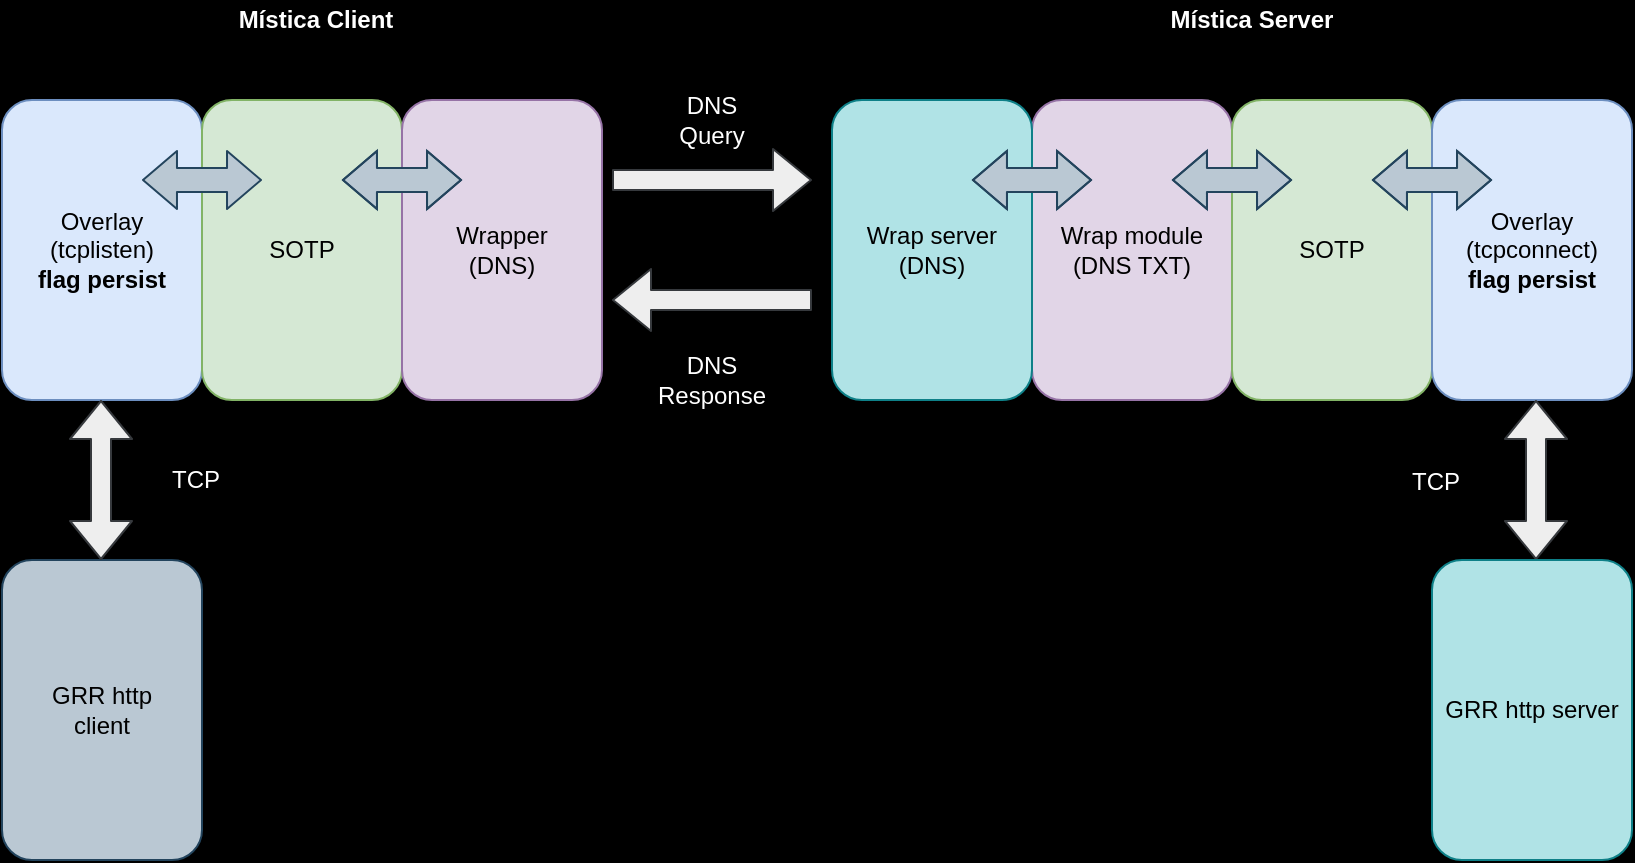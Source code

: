 <mxfile version="13.8.1" type="device"><diagram id="gN9ZJcM1OwQBIt14TIrM" name="Página-1"><mxGraphModel dx="1231" dy="658" grid="1" gridSize="10" guides="1" tooltips="1" connect="1" arrows="1" fold="1" page="1" pageScale="1" pageWidth="827" pageHeight="1169" background="#000000" math="0" shadow="0"><root><mxCell id="0"/><mxCell id="1" parent="0"/><mxCell id="mwf65KeGL6vZm-7nBVwv-1" value="Overlay&lt;br&gt;&lt;div&gt;(tcplisten)&lt;/div&gt;&lt;div&gt;&lt;b&gt;flag persist&lt;/b&gt;&lt;br&gt;&lt;/div&gt;" style="rounded=1;whiteSpace=wrap;html=1;fillColor=#dae8fc;strokeColor=#6c8ebf;" parent="1" vertex="1"><mxGeometry x="233" y="250" width="100" height="150" as="geometry"/></mxCell><mxCell id="mwf65KeGL6vZm-7nBVwv-2" value="SOTP" style="rounded=1;whiteSpace=wrap;html=1;fillColor=#d5e8d4;strokeColor=#82b366;" parent="1" vertex="1"><mxGeometry x="333" y="250" width="100" height="150" as="geometry"/></mxCell><mxCell id="mwf65KeGL6vZm-7nBVwv-3" value="Wrapper&lt;br&gt;(DNS)" style="rounded=1;whiteSpace=wrap;html=1;fillColor=#e1d5e7;strokeColor=#9673a6;" parent="1" vertex="1"><mxGeometry x="433" y="250" width="100" height="150" as="geometry"/></mxCell><mxCell id="mwf65KeGL6vZm-7nBVwv-4" value="Wrap module&lt;br&gt;(DNS TXT)" style="rounded=1;whiteSpace=wrap;html=1;fillColor=#e1d5e7;strokeColor=#9673a6;" parent="1" vertex="1"><mxGeometry x="748" y="250" width="100" height="150" as="geometry"/></mxCell><mxCell id="mwf65KeGL6vZm-7nBVwv-5" value="Wrap server&lt;br&gt;(DNS)" style="rounded=1;whiteSpace=wrap;html=1;fillColor=#b0e3e6;strokeColor=#0e8088;" parent="1" vertex="1"><mxGeometry x="648" y="250" width="100" height="150" as="geometry"/></mxCell><mxCell id="mwf65KeGL6vZm-7nBVwv-6" value="SOTP" style="rounded=1;whiteSpace=wrap;html=1;fillColor=#d5e8d4;strokeColor=#82b366;" parent="1" vertex="1"><mxGeometry x="848" y="250" width="100" height="150" as="geometry"/></mxCell><mxCell id="mwf65KeGL6vZm-7nBVwv-7" value="Overlay&lt;br&gt;&lt;div&gt;(tcpconnect)&lt;b&gt;&lt;br&gt;&lt;/b&gt;&lt;/div&gt;&lt;div&gt;&lt;b&gt;flag persist&lt;/b&gt;&lt;/div&gt;" style="rounded=1;whiteSpace=wrap;html=1;fillColor=#dae8fc;strokeColor=#6c8ebf;" parent="1" vertex="1"><mxGeometry x="948" y="250" width="100" height="150" as="geometry"/></mxCell><mxCell id="mwf65KeGL6vZm-7nBVwv-8" value="" style="shape=flexArrow;endArrow=classic;startArrow=classic;html=1;startWidth=16;startSize=5.33;endWidth=16;endSize=5.33;width=12;fillColor=#bac8d3;strokeColor=#23445d;" parent="1" edge="1"><mxGeometry width="50" height="50" relative="1" as="geometry"><mxPoint x="303" y="290" as="sourcePoint"/><mxPoint x="363" y="290" as="targetPoint"/></mxGeometry></mxCell><mxCell id="mwf65KeGL6vZm-7nBVwv-9" value="" style="shape=flexArrow;endArrow=classic;startArrow=classic;html=1;startWidth=16;startSize=5.33;endWidth=16;endSize=5.33;width=12;fillColor=#bac8d3;strokeColor=#23445d;" parent="1" edge="1"><mxGeometry width="50" height="50" relative="1" as="geometry"><mxPoint x="403" y="290" as="sourcePoint"/><mxPoint x="463" y="290" as="targetPoint"/><Array as="points"><mxPoint x="473" y="290"/></Array></mxGeometry></mxCell><mxCell id="mwf65KeGL6vZm-7nBVwv-10" value="" style="shape=flexArrow;endArrow=classic;startArrow=classic;html=1;startWidth=16;startSize=5.33;endWidth=16;endSize=5.33;width=12;fillColor=#bac8d3;strokeColor=#23445d;" parent="1" edge="1"><mxGeometry width="50" height="50" relative="1" as="geometry"><mxPoint x="718" y="290" as="sourcePoint"/><mxPoint x="778" y="290" as="targetPoint"/><Array as="points"><mxPoint x="788" y="290"/></Array></mxGeometry></mxCell><mxCell id="mwf65KeGL6vZm-7nBVwv-11" value="" style="shape=flexArrow;endArrow=classic;startArrow=classic;html=1;startWidth=16;startSize=5.33;endWidth=16;endSize=5.33;width=12;fillColor=#bac8d3;strokeColor=#23445d;" parent="1" edge="1"><mxGeometry width="50" height="50" relative="1" as="geometry"><mxPoint x="818" y="290" as="sourcePoint"/><mxPoint x="878" y="290" as="targetPoint"/><Array as="points"><mxPoint x="888" y="290"/></Array></mxGeometry></mxCell><mxCell id="mwf65KeGL6vZm-7nBVwv-12" value="" style="shape=flexArrow;endArrow=classic;startArrow=classic;html=1;startWidth=16;startSize=5.33;endWidth=16;endSize=5.33;width=12;fillColor=#bac8d3;strokeColor=#23445d;" parent="1" edge="1"><mxGeometry width="50" height="50" relative="1" as="geometry"><mxPoint x="918" y="290" as="sourcePoint"/><mxPoint x="978" y="290" as="targetPoint"/><Array as="points"><mxPoint x="988" y="290"/></Array></mxGeometry></mxCell><mxCell id="mwf65KeGL6vZm-7nBVwv-13" value="" style="shape=flexArrow;endArrow=classic;html=1;fillColor=#eeeeee;strokeColor=#36393d;" parent="1" edge="1"><mxGeometry width="50" height="50" relative="1" as="geometry"><mxPoint x="538" y="290" as="sourcePoint"/><mxPoint x="638" y="290" as="targetPoint"/></mxGeometry></mxCell><mxCell id="mwf65KeGL6vZm-7nBVwv-14" value="" style="shape=flexArrow;endArrow=classic;html=1;fillColor=#eeeeee;strokeColor=#36393d;startArrow=block;" parent="1" edge="1"><mxGeometry width="50" height="50" relative="1" as="geometry"><mxPoint x="1000" y="400" as="sourcePoint"/><mxPoint x="1000" y="480" as="targetPoint"/></mxGeometry></mxCell><mxCell id="mwf65KeGL6vZm-7nBVwv-15" value="&lt;div&gt;DNS&lt;br&gt;&lt;/div&gt;&lt;div&gt;Query&lt;br&gt;&lt;/div&gt;" style="text;html=1;strokeColor=none;fillColor=none;align=center;verticalAlign=middle;whiteSpace=wrap;rounded=0;fontColor=#FFFFFF;" parent="1" vertex="1"><mxGeometry x="568" y="250" width="40" height="20" as="geometry"/></mxCell><mxCell id="GH5zniFU6GjFgrL16H_U-1" value="&lt;b&gt;Mística Client&lt;/b&gt;" style="text;html=1;strokeColor=none;fillColor=none;align=center;verticalAlign=middle;whiteSpace=wrap;rounded=0;fontColor=#FFFFFF;" parent="1" vertex="1"><mxGeometry x="300" y="200" width="180" height="20" as="geometry"/></mxCell><mxCell id="GH5zniFU6GjFgrL16H_U-2" value="&lt;b&gt;Mística Server&lt;/b&gt;" style="text;html=1;strokeColor=none;fillColor=none;align=center;verticalAlign=middle;whiteSpace=wrap;rounded=0;fontColor=#FFFFFF;" parent="1" vertex="1"><mxGeometry x="768" y="200" width="180" height="20" as="geometry"/></mxCell><mxCell id="GH5zniFU6GjFgrL16H_U-3" value="&lt;div&gt;GRR http&lt;/div&gt;&lt;div&gt;client&lt;/div&gt;" style="rounded=1;whiteSpace=wrap;html=1;fillColor=#bac8d3;strokeColor=#23445d;" parent="1" vertex="1"><mxGeometry x="233" y="480" width="100" height="150" as="geometry"/></mxCell><mxCell id="GH5zniFU6GjFgrL16H_U-5" value="TCP" style="text;html=1;strokeColor=none;fillColor=none;align=center;verticalAlign=middle;whiteSpace=wrap;rounded=0;fontColor=#FFFFFF;" parent="1" vertex="1"><mxGeometry x="310" y="430" width="40" height="20" as="geometry"/></mxCell><mxCell id="GH5zniFU6GjFgrL16H_U-12" value="TCP" style="text;html=1;strokeColor=none;fillColor=none;align=center;verticalAlign=middle;whiteSpace=wrap;rounded=0;fontColor=#FFFFFF;" parent="1" vertex="1"><mxGeometry x="930" y="431" width="40" height="20" as="geometry"/></mxCell><mxCell id="GH5zniFU6GjFgrL16H_U-13" value="GRR http server" style="rounded=1;whiteSpace=wrap;html=1;fillColor=#b0e3e6;strokeColor=#0e8088;" parent="1" vertex="1"><mxGeometry x="948" y="480" width="100" height="150" as="geometry"/></mxCell><mxCell id="GH5zniFU6GjFgrL16H_U-14" value="" style="shape=flexArrow;endArrow=classic;html=1;fillColor=#eeeeee;strokeColor=#36393d;" parent="1" edge="1"><mxGeometry width="50" height="50" relative="1" as="geometry"><mxPoint x="638" y="350" as="sourcePoint"/><mxPoint x="538" y="350" as="targetPoint"/></mxGeometry></mxCell><mxCell id="DFX3XEWdFBdf4gewPOZQ-1" value="" style="shape=flexArrow;endArrow=classic;html=1;fillColor=#eeeeee;strokeColor=#36393d;startArrow=block;" parent="1" edge="1"><mxGeometry width="50" height="50" relative="1" as="geometry"><mxPoint x="282.5" y="400" as="sourcePoint"/><mxPoint x="282.5" y="480" as="targetPoint"/></mxGeometry></mxCell><mxCell id="DFX3XEWdFBdf4gewPOZQ-3" value="&lt;div&gt;DNS&lt;br&gt;&lt;/div&gt;&lt;div&gt;Response&lt;/div&gt;" style="text;html=1;strokeColor=none;fillColor=none;align=center;verticalAlign=middle;whiteSpace=wrap;rounded=0;fontColor=#FFFFFF;" parent="1" vertex="1"><mxGeometry x="568" y="380" width="40" height="20" as="geometry"/></mxCell></root></mxGraphModel></diagram></mxfile>